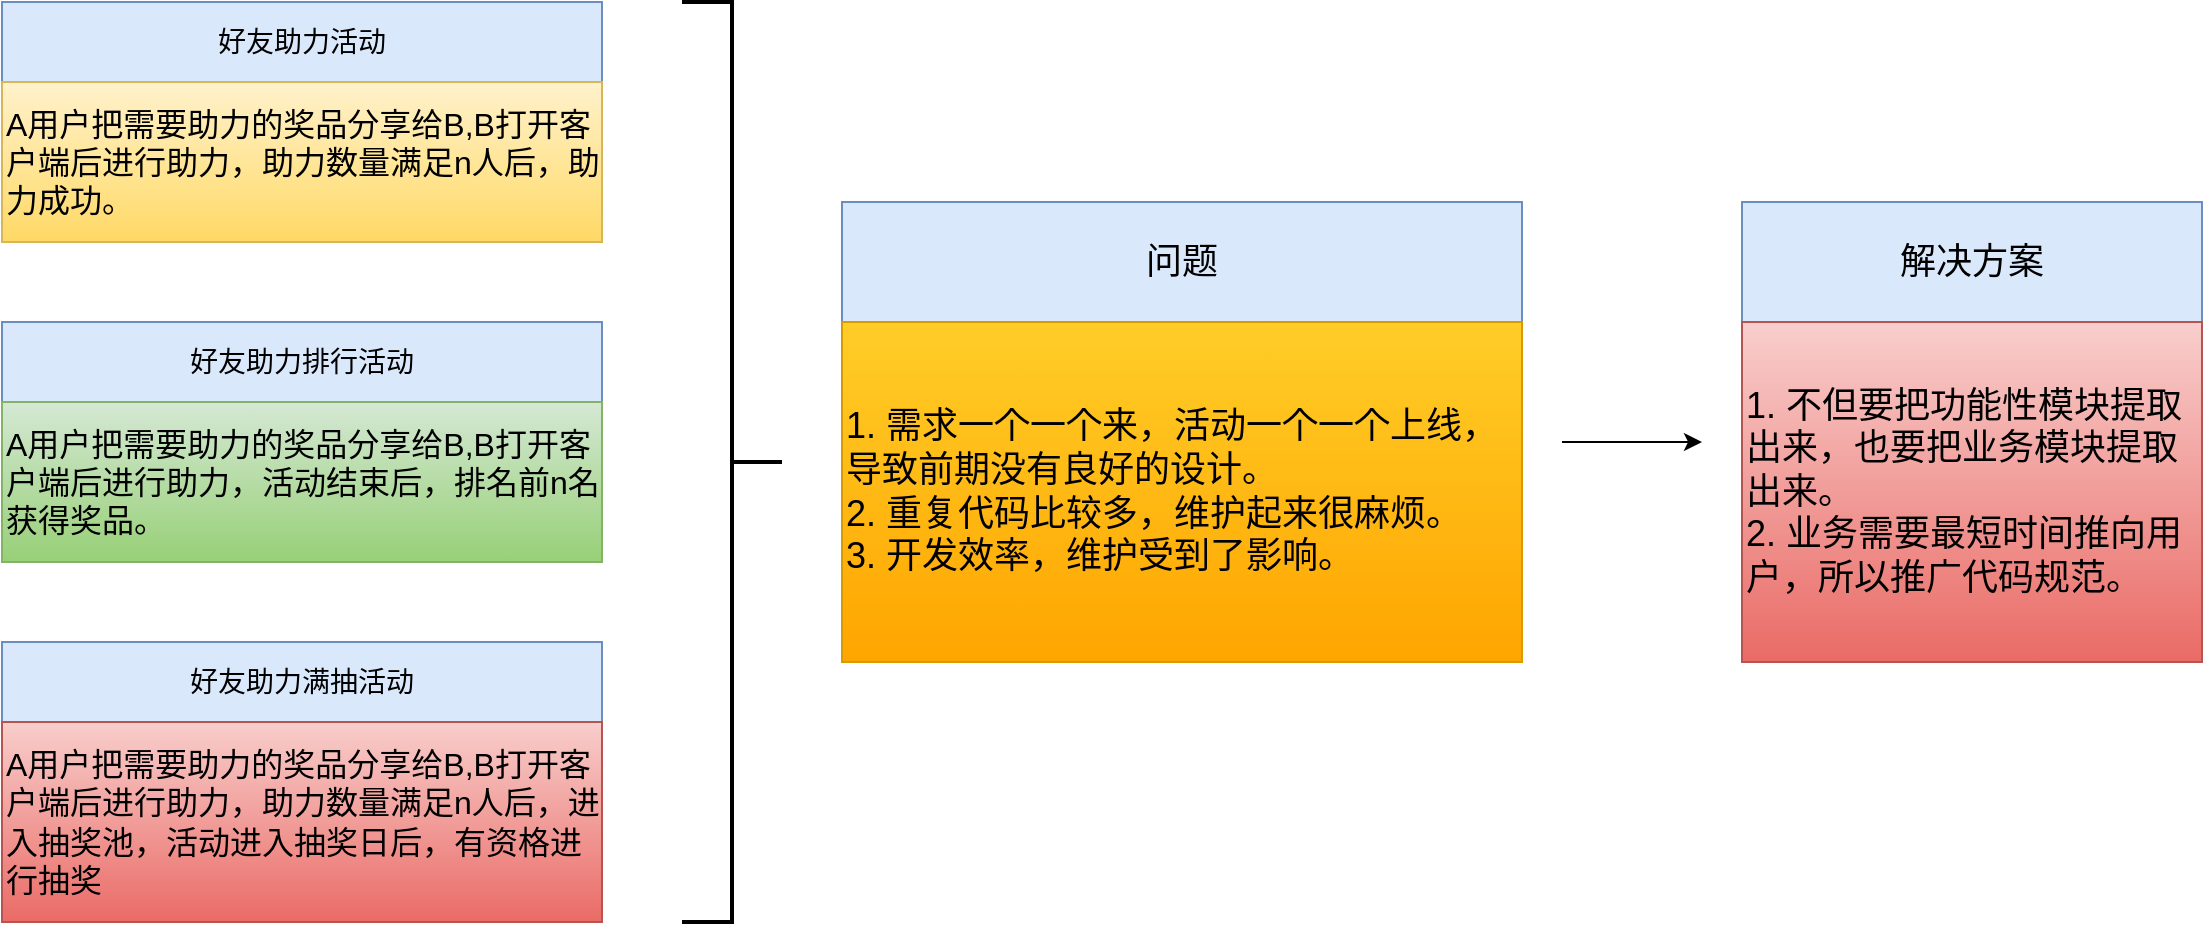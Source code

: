 <mxfile pages="1" version="11.2.5" type="github"><diagram id="etmLwqxGyulfStl0gmuz" name="Page-1"><mxGraphModel dx="1435" dy="921" grid="1" gridSize="10" guides="1" tooltips="1" connect="1" arrows="1" fold="1" page="1" pageScale="1" pageWidth="3300" pageHeight="4681" math="0" shadow="0"><root><mxCell id="0"/><mxCell id="1" parent="0"/><mxCell id="2hFGCFNZ0Sfa68y7RJq_-1" value="&lt;font style=&quot;font-size: 14px&quot;&gt;好友助力活动&lt;/font&gt;" style="rounded=0;whiteSpace=wrap;html=1;fillColor=#dae8fc;strokeColor=#6c8ebf;" parent="1" vertex="1"><mxGeometry x="170" y="250" width="300" height="40" as="geometry"/></mxCell><mxCell id="2hFGCFNZ0Sfa68y7RJq_-2" value="&lt;font size=&quot;3&quot;&gt;A用户把需要助力的奖品分享给B,B打开客户端后进行助力，助力数量满足n人后，助力成功。&lt;/font&gt;" style="rounded=0;whiteSpace=wrap;html=1;align=left;gradientColor=#ffd966;fillColor=#fff2cc;strokeColor=#d6b656;" parent="1" vertex="1"><mxGeometry x="170" y="290" width="300" height="80" as="geometry"/></mxCell><mxCell id="2hFGCFNZ0Sfa68y7RJq_-3" value="&lt;font style=&quot;font-size: 14px&quot;&gt;好友助力排行活动&lt;/font&gt;" style="rounded=0;whiteSpace=wrap;html=1;fillColor=#dae8fc;strokeColor=#6c8ebf;" parent="1" vertex="1"><mxGeometry x="170" y="410" width="300" height="40" as="geometry"/></mxCell><mxCell id="2hFGCFNZ0Sfa68y7RJq_-4" value="&lt;font size=&quot;3&quot;&gt;A用户把需要助力的奖品分享给B,B打开客户端后进行助力，活动结束后，排名前n名获得奖品。&lt;/font&gt;" style="rounded=0;whiteSpace=wrap;html=1;align=left;fillColor=#d5e8d4;strokeColor=#82b366;gradientColor=#97d077;" parent="1" vertex="1"><mxGeometry x="170" y="450" width="300" height="80" as="geometry"/></mxCell><mxCell id="2hFGCFNZ0Sfa68y7RJq_-5" value="&lt;font style=&quot;font-size: 14px&quot;&gt;好友助力满抽活动&lt;/font&gt;" style="rounded=0;whiteSpace=wrap;html=1;fillColor=#dae8fc;strokeColor=#6c8ebf;" parent="1" vertex="1"><mxGeometry x="170" y="570" width="300" height="40" as="geometry"/></mxCell><mxCell id="2hFGCFNZ0Sfa68y7RJq_-6" value="&lt;font size=&quot;3&quot;&gt;A用户把需要助力的奖品分享给B,B打开客户端后进行助力，助力数量满足n人后，进入抽奖池，活动进入抽奖日后，有资格进行抽奖&lt;/font&gt;" style="rounded=0;whiteSpace=wrap;html=1;align=left;gradientColor=#ea6b66;fillColor=#f8cecc;strokeColor=#b85450;" parent="1" vertex="1"><mxGeometry x="170" y="610" width="300" height="100" as="geometry"/></mxCell><mxCell id="2hFGCFNZ0Sfa68y7RJq_-7" value="" style="strokeWidth=2;html=1;shape=mxgraph.flowchart.annotation_2;align=left;pointerEvents=1;direction=west;" parent="1" vertex="1"><mxGeometry x="510" y="250" width="50" height="460" as="geometry"/></mxCell><mxCell id="2hFGCFNZ0Sfa68y7RJq_-9" value="&lt;font style=&quot;font-size: 18px&quot;&gt;问题&lt;/font&gt;" style="rounded=0;whiteSpace=wrap;html=1;fillColor=#dae8fc;strokeColor=#6c8ebf;" parent="1" vertex="1"><mxGeometry x="590" y="350" width="340" height="60" as="geometry"/></mxCell><mxCell id="2hFGCFNZ0Sfa68y7RJq_-10" value="&lt;font style=&quot;font-size: 18px&quot;&gt;1. 需求一个一个来，活动一个一个上线，导致前期没有良好的设计。&lt;br&gt;2. 重复代码比较多，维护起来很麻烦。&lt;br&gt;3. 开发效率，维护受到了影响。&lt;/font&gt;" style="rounded=0;whiteSpace=wrap;html=1;align=left;gradientColor=#ffa500;fillColor=#ffcd28;strokeColor=#d79b00;" parent="1" vertex="1"><mxGeometry x="590" y="410" width="340" height="170" as="geometry"/></mxCell><mxCell id="2hFGCFNZ0Sfa68y7RJq_-11" value="" style="endArrow=classic;html=1;" parent="1" edge="1"><mxGeometry width="50" height="50" relative="1" as="geometry"><mxPoint x="950" y="470" as="sourcePoint"/><mxPoint x="1020" y="470" as="targetPoint"/></mxGeometry></mxCell><mxCell id="2hFGCFNZ0Sfa68y7RJq_-12" value="&lt;font style=&quot;font-size: 18px&quot;&gt;解决方案&lt;/font&gt;" style="rounded=0;whiteSpace=wrap;html=1;fillColor=#dae8fc;strokeColor=#6c8ebf;" parent="1" vertex="1"><mxGeometry x="1040" y="350" width="230" height="60" as="geometry"/></mxCell><mxCell id="2hFGCFNZ0Sfa68y7RJq_-13" value="&lt;span style=&quot;font-size: 18px&quot;&gt;1. 不但要把功能性模块提取出来，也要把业务模块提取出来。&lt;br&gt;2. 业务需要最短时间推向用户，所以推广代码规范。&lt;/span&gt;" style="rounded=0;whiteSpace=wrap;html=1;align=left;gradientColor=#ea6b66;fillColor=#f8cecc;strokeColor=#b85450;" parent="1" vertex="1"><mxGeometry x="1040" y="410" width="230" height="170" as="geometry"/></mxCell></root></mxGraphModel></diagram></mxfile>
